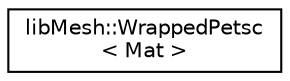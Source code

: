 digraph "类继承关系图"
{
 // INTERACTIVE_SVG=YES
  edge [fontname="Helvetica",fontsize="10",labelfontname="Helvetica",labelfontsize="10"];
  node [fontname="Helvetica",fontsize="10",shape=record];
  rankdir="LR";
  Node1 [label="libMesh::WrappedPetsc\l\< Mat \>",height=0.2,width=0.4,color="black", fillcolor="white", style="filled",URL="$structlibMesh_1_1WrappedPetsc.html"];
}
